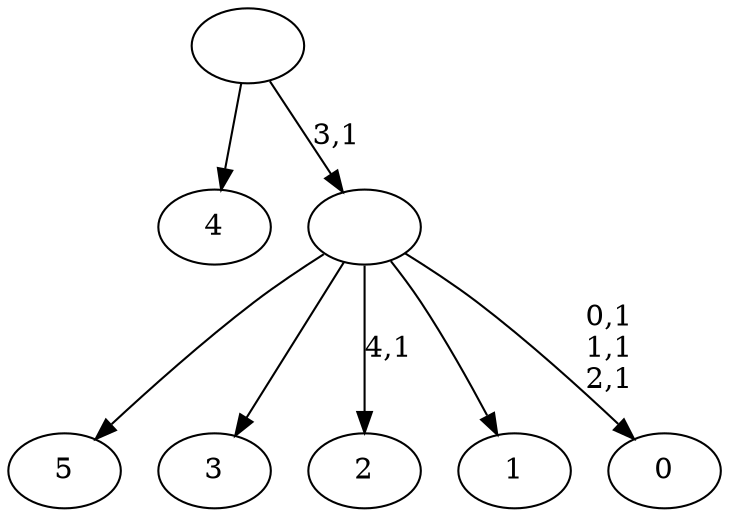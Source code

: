 digraph T {
	11 [label="5"]
	10 [label="4"]
	9 [label="3"]
	8 [label="2"]
	6 [label="1"]
	5 [label="0"]
	1 [label=""]
	0 [label=""]
	1 -> 5 [label="0,1\n1,1\n2,1"]
	1 -> 8 [label="4,1"]
	1 -> 11 [label=""]
	1 -> 9 [label=""]
	1 -> 6 [label=""]
	0 -> 10 [label=""]
	0 -> 1 [label="3,1"]
}
